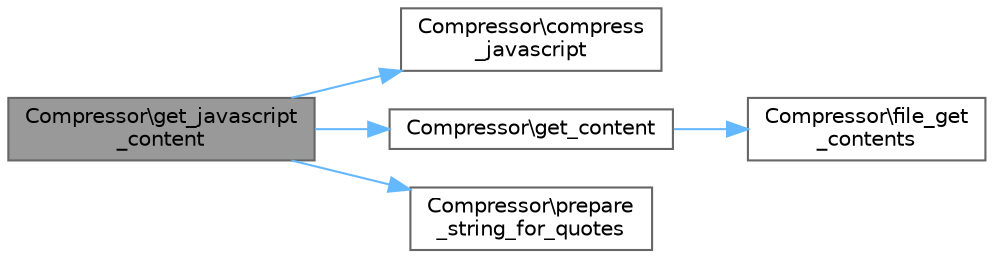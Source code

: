 digraph "Compressor\get_javascript_content"
{
 // LATEX_PDF_SIZE
  bgcolor="transparent";
  edge [fontname=Helvetica,fontsize=10,labelfontname=Helvetica,labelfontsize=10];
  node [fontname=Helvetica,fontsize=10,shape=box,height=0.2,width=0.4];
  rankdir="LR";
  Node1 [id="Node000001",label="Compressor\\get_javascript\l_content",height=0.2,width=0.4,color="gray40", fillcolor="grey60", style="filled", fontcolor="black",tooltip=" "];
  Node1 -> Node2 [id="edge1_Node000001_Node000002",color="steelblue1",style="solid",tooltip=" "];
  Node2 [id="Node000002",label="Compressor\\compress\l_javascript",height=0.2,width=0.4,color="grey40", fillcolor="white", style="filled",URL="$class_compressor.html#a59a39d83e66a92b002b82cecd90b3163",tooltip=" "];
  Node1 -> Node3 [id="edge2_Node000001_Node000003",color="steelblue1",style="solid",tooltip=" "];
  Node3 [id="Node000003",label="Compressor\\get_content",height=0.2,width=0.4,color="grey40", fillcolor="white", style="filled",URL="$class_compressor.html#a58bdb558e728fc139401967502c94201",tooltip=" "];
  Node3 -> Node4 [id="edge3_Node000003_Node000004",color="steelblue1",style="solid",tooltip=" "];
  Node4 [id="Node000004",label="Compressor\\file_get\l_contents",height=0.2,width=0.4,color="grey40", fillcolor="white", style="filled",URL="$class_compressor.html#a633eafa4542c3c8d44f23e4cd8c1b6cf",tooltip=" "];
  Node1 -> Node5 [id="edge4_Node000001_Node000005",color="steelblue1",style="solid",tooltip=" "];
  Node5 [id="Node000005",label="Compressor\\prepare\l_string_for_quotes",height=0.2,width=0.4,color="grey40", fillcolor="white", style="filled",URL="$class_compressor.html#a277f397145af422ced07d88f77cdcfa0",tooltip=" "];
}
